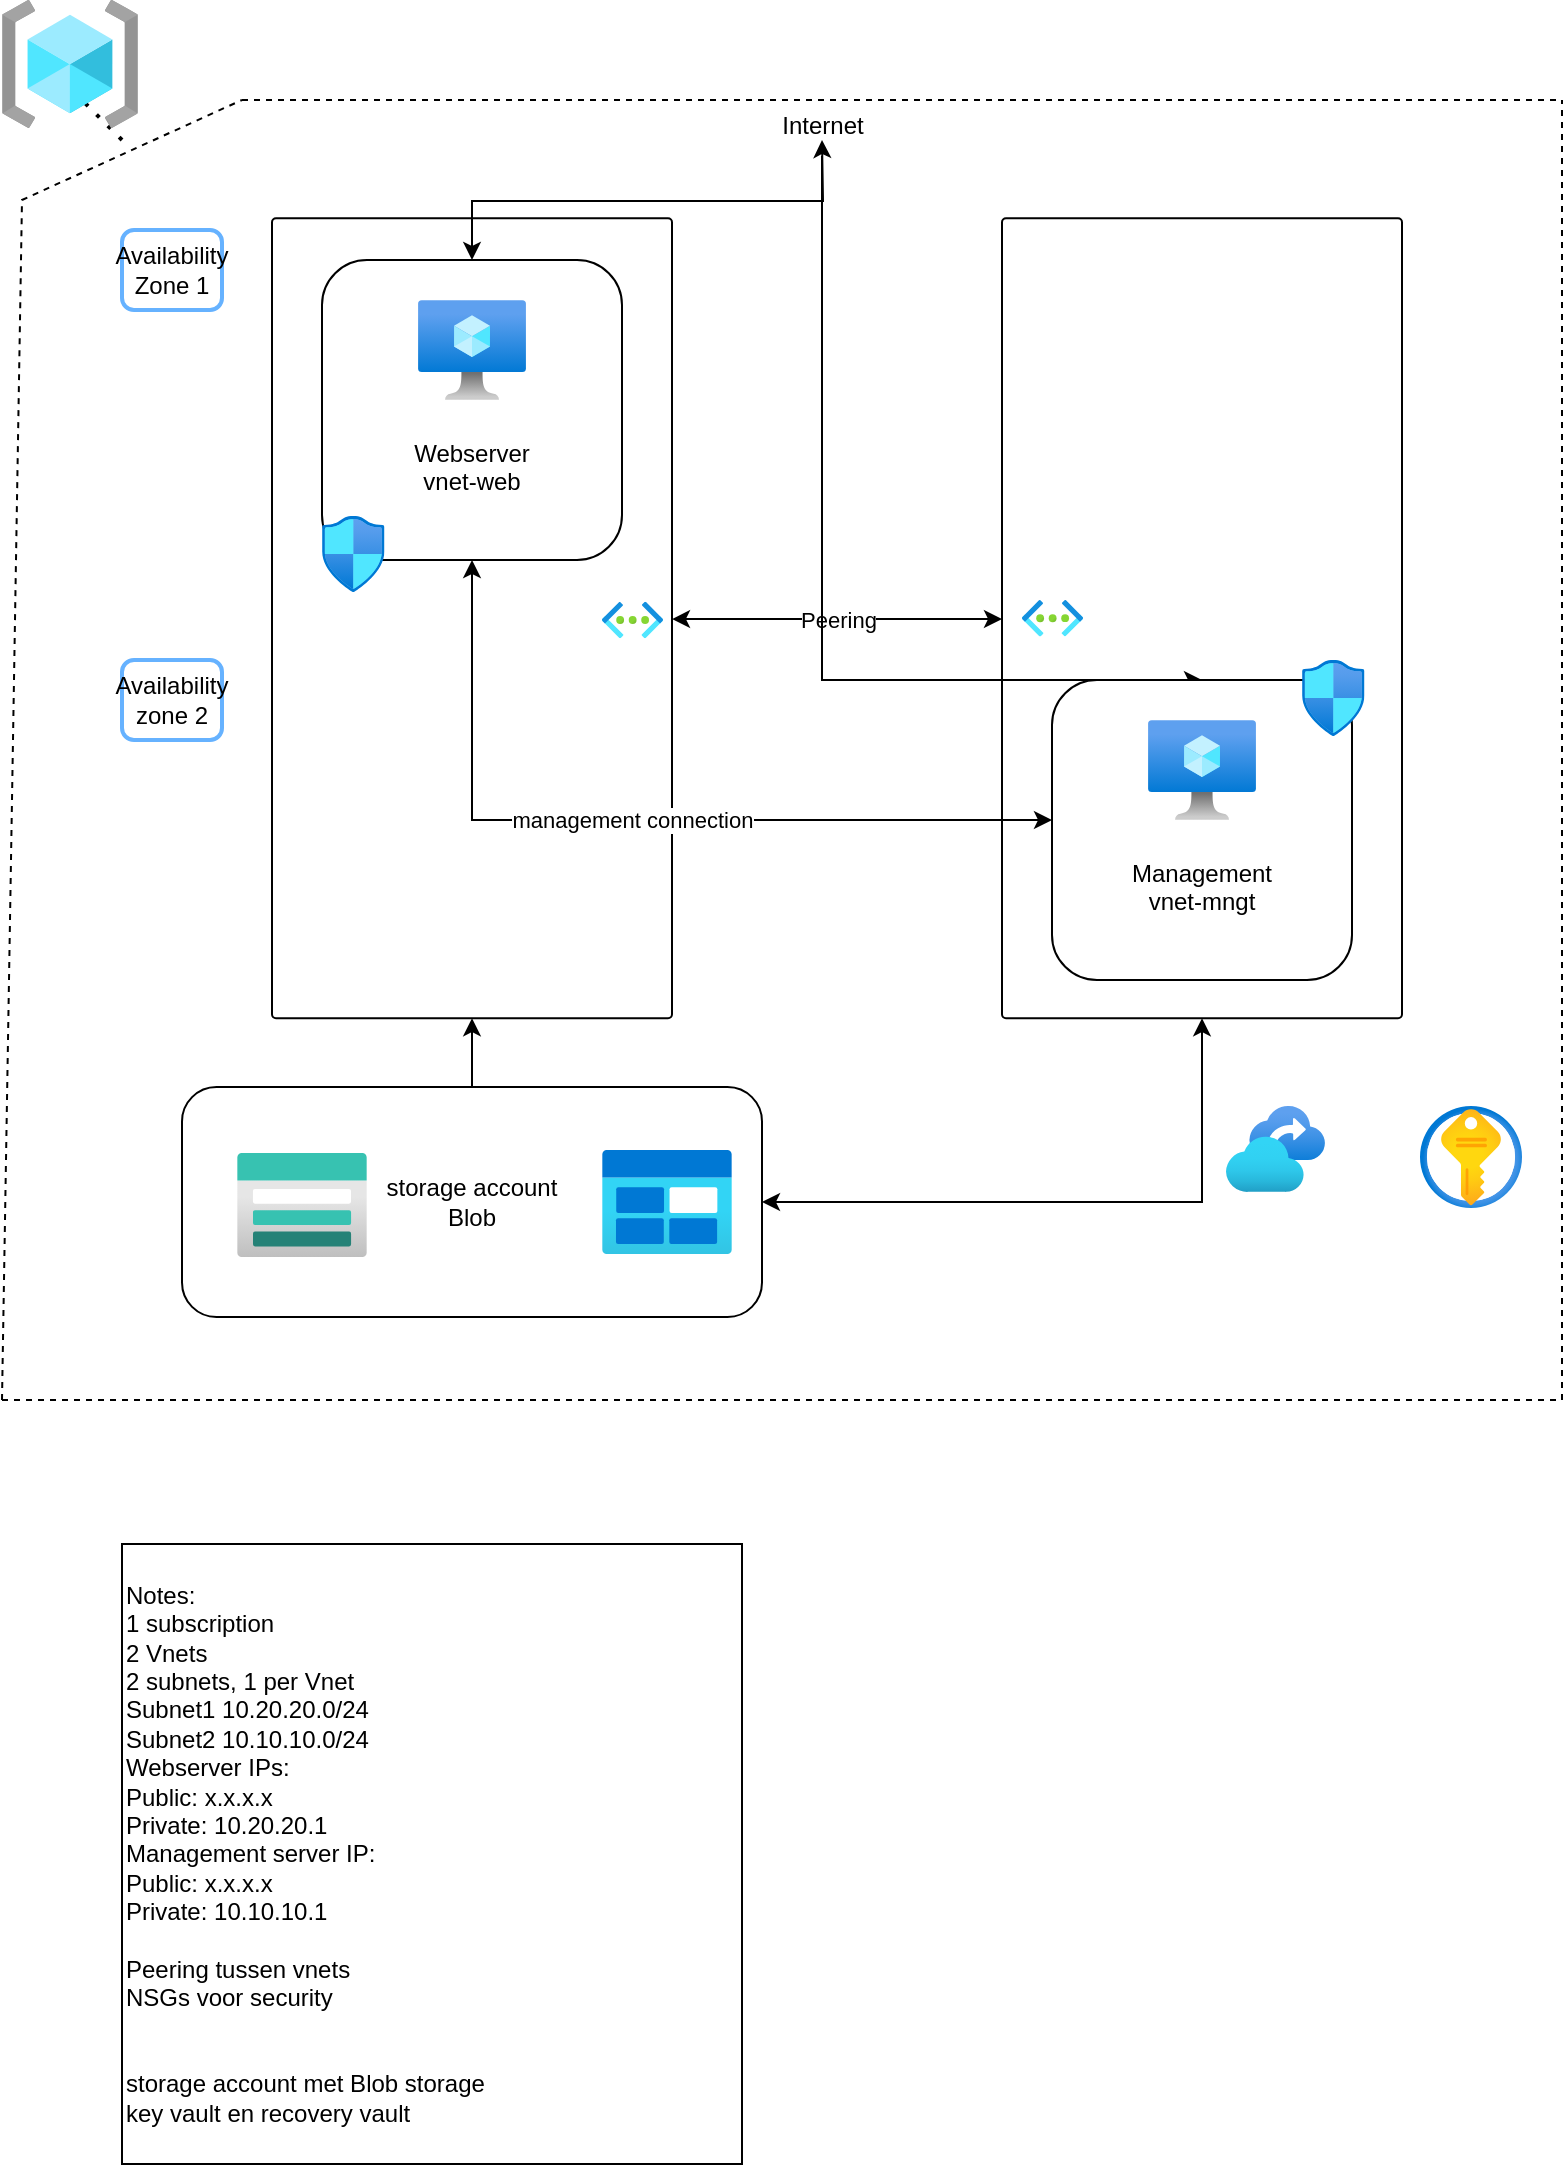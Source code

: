 <mxfile version="21.7.1" type="device">
  <diagram name="Pagina-1" id="UoyJ0l-6ss4mj00balDl">
    <mxGraphModel dx="1562" dy="822" grid="1" gridSize="10" guides="1" tooltips="1" connect="1" arrows="1" fold="1" page="1" pageScale="1" pageWidth="827" pageHeight="1169" math="0" shadow="0">
      <root>
        <mxCell id="0" />
        <mxCell id="1" parent="0" />
        <mxCell id="KK85A-Czj-PDCO1rTAJK-1" value="" style="endArrow=none;dashed=1;html=1;rounded=0;" parent="1" edge="1">
          <mxGeometry width="50" height="50" relative="1" as="geometry">
            <mxPoint x="20" y="710" as="sourcePoint" />
            <mxPoint x="140" y="60" as="targetPoint" />
            <Array as="points">
              <mxPoint x="30" y="110" />
            </Array>
          </mxGeometry>
        </mxCell>
        <mxCell id="KK85A-Czj-PDCO1rTAJK-2" value="" style="endArrow=none;dashed=1;html=1;rounded=0;" parent="1" edge="1">
          <mxGeometry width="50" height="50" relative="1" as="geometry">
            <mxPoint x="20" y="710" as="sourcePoint" />
            <mxPoint x="800" y="60" as="targetPoint" />
            <Array as="points">
              <mxPoint x="800" y="710" />
            </Array>
          </mxGeometry>
        </mxCell>
        <mxCell id="KK85A-Czj-PDCO1rTAJK-3" value="" style="endArrow=none;dashed=1;html=1;rounded=0;" parent="1" edge="1">
          <mxGeometry width="50" height="50" relative="1" as="geometry">
            <mxPoint x="140" y="60" as="sourcePoint" />
            <mxPoint x="800" y="60" as="targetPoint" />
            <Array as="points">
              <mxPoint x="380" y="60" />
            </Array>
          </mxGeometry>
        </mxCell>
        <mxCell id="KK85A-Czj-PDCO1rTAJK-6" value="Vnet1" style="rounded=1;whiteSpace=wrap;html=1;fillColor=#FFFFFF;strokeColor=#000000;gradientColor=none;arcSize=1;fontColor=#FFFFFF;" parent="1" vertex="1">
          <mxGeometry x="155" y="119.11" width="200" height="400" as="geometry" />
        </mxCell>
        <mxCell id="KK85A-Czj-PDCO1rTAJK-10" value="Peering" style="edgeStyle=orthogonalEdgeStyle;rounded=0;orthogonalLoop=1;jettySize=auto;html=1;exitX=0;exitY=0.5;exitDx=0;exitDy=0;entryX=1;entryY=0.5;entryDx=0;entryDy=0;endArrow=classic;endFill=1;startArrow=classic;startFill=1;strokeColor=#000000;" parent="1" edge="1">
          <mxGeometry relative="1" as="geometry">
            <mxPoint x="520" y="319.51" as="sourcePoint" />
            <mxPoint x="355" y="319.51" as="targetPoint" />
            <Array as="points">
              <mxPoint x="412.25" y="319.51" />
              <mxPoint x="412.25" y="319.51" />
            </Array>
          </mxGeometry>
        </mxCell>
        <mxCell id="KK85A-Czj-PDCO1rTAJK-7" value="Vnet2" style="rounded=1;whiteSpace=wrap;html=1;fillColor=#FFFFFF;arcSize=1;fontColor=#FFFFFF;" parent="1" vertex="1">
          <mxGeometry x="520" y="119.11" width="200" height="400" as="geometry" />
        </mxCell>
        <mxCell id="KK85A-Czj-PDCO1rTAJK-34" value="" style="edgeStyle=orthogonalEdgeStyle;rounded=0;orthogonalLoop=1;jettySize=auto;html=1;" parent="1" source="KK85A-Czj-PDCO1rTAJK-8" target="KK85A-Czj-PDCO1rTAJK-6" edge="1">
          <mxGeometry relative="1" as="geometry" />
        </mxCell>
        <mxCell id="KK85A-Czj-PDCO1rTAJK-35" style="edgeStyle=orthogonalEdgeStyle;rounded=0;orthogonalLoop=1;jettySize=auto;html=1;entryX=0.5;entryY=1;entryDx=0;entryDy=0;startArrow=classic;startFill=1;" parent="1" source="KK85A-Czj-PDCO1rTAJK-8" target="KK85A-Czj-PDCO1rTAJK-7" edge="1">
          <mxGeometry relative="1" as="geometry" />
        </mxCell>
        <mxCell id="KK85A-Czj-PDCO1rTAJK-8" value="storage account&lt;br&gt;Blob" style="rounded=1;whiteSpace=wrap;html=1;" parent="1" vertex="1">
          <mxGeometry x="110" y="553.5" width="290" height="115" as="geometry" />
        </mxCell>
        <mxCell id="KK85A-Czj-PDCO1rTAJK-30" value="management connection" style="edgeStyle=orthogonalEdgeStyle;rounded=0;orthogonalLoop=1;jettySize=auto;html=1;startArrow=classic;startFill=1;" parent="1" source="KK85A-Czj-PDCO1rTAJK-13" target="KK85A-Czj-PDCO1rTAJK-14" edge="1">
          <mxGeometry relative="1" as="geometry">
            <Array as="points">
              <mxPoint x="255" y="420" />
            </Array>
          </mxGeometry>
        </mxCell>
        <mxCell id="KK85A-Czj-PDCO1rTAJK-37" value="" style="edgeStyle=orthogonalEdgeStyle;rounded=0;orthogonalLoop=1;jettySize=auto;html=1;exitX=0.5;exitY=0;exitDx=0;exitDy=0;startArrow=classic;startFill=1;" parent="1" source="KK85A-Czj-PDCO1rTAJK-13" edge="1">
          <mxGeometry relative="1" as="geometry">
            <mxPoint x="430" y="80" as="targetPoint" />
          </mxGeometry>
        </mxCell>
        <mxCell id="KK85A-Czj-PDCO1rTAJK-13" value="&lt;br&gt;&lt;br&gt;&lt;br&gt;&lt;br&gt;Webserver&lt;br&gt;vnet-web" style="rounded=1;whiteSpace=wrap;html=1;" parent="1" vertex="1">
          <mxGeometry x="180" y="140" width="150" height="150" as="geometry" />
        </mxCell>
        <mxCell id="KK85A-Czj-PDCO1rTAJK-41" style="edgeStyle=orthogonalEdgeStyle;rounded=0;orthogonalLoop=1;jettySize=auto;html=1;exitX=0.5;exitY=0;exitDx=0;exitDy=0;startArrow=classic;startFill=1;endArrow=none;endFill=0;" parent="1" source="KK85A-Czj-PDCO1rTAJK-14" target="KK85A-Czj-PDCO1rTAJK-38" edge="1">
          <mxGeometry relative="1" as="geometry">
            <Array as="points">
              <mxPoint x="430" y="350" />
            </Array>
          </mxGeometry>
        </mxCell>
        <mxCell id="KK85A-Czj-PDCO1rTAJK-14" value="&lt;br&gt;&lt;br&gt;&lt;br&gt;&lt;br&gt;Management&lt;br&gt;vnet-mngt" style="rounded=1;whiteSpace=wrap;html=1;" parent="1" vertex="1">
          <mxGeometry x="545" y="350" width="150" height="150" as="geometry" />
        </mxCell>
        <mxCell id="KK85A-Czj-PDCO1rTAJK-15" value="Notes:&lt;br&gt;1 subscription&lt;br&gt;2 Vnets&lt;br&gt;2 subnets, 1 per Vnet&lt;br&gt;Subnet1 10.20.20.0/24&amp;nbsp;&lt;br&gt;Subnet2 10.10.10.0/24&amp;nbsp;&lt;br&gt;Webserver IPs:&lt;br&gt;Public: x.x.x.x&amp;nbsp;&lt;br&gt;Private: 10.20.20.1&lt;br&gt;Management server IP:&lt;br&gt;Public: x.x.x.x&lt;br&gt;Private: 10.10.10.1&lt;br&gt;&lt;br&gt;Peering tussen vnets&lt;br&gt;NSGs voor security&lt;br&gt;&lt;br&gt;&lt;br&gt;storage account met Blob storage&lt;br&gt;key vault en recovery vault&lt;br&gt;" style="whiteSpace=wrap;html=1;aspect=fixed;align=left;" parent="1" vertex="1">
          <mxGeometry x="80" y="782" width="310" height="310" as="geometry" />
        </mxCell>
        <mxCell id="KK85A-Czj-PDCO1rTAJK-18" value="" style="image;aspect=fixed;html=1;points=[];align=center;fontSize=12;image=img/lib/azure2/compute/Virtual_Machine.svg;" parent="1" vertex="1">
          <mxGeometry x="593.05" y="370" width="53.91" height="50" as="geometry" />
        </mxCell>
        <mxCell id="KK85A-Czj-PDCO1rTAJK-19" value="Availability Zone 1" style="rounded=1;whiteSpace=wrap;html=1;fillColor=none;strokeColor=#66B2FF;strokeWidth=2;collapsible=1;" parent="1" vertex="1" collapsed="1">
          <mxGeometry x="80" y="125" width="50" height="40" as="geometry">
            <mxRectangle x="80" y="125" width="700" height="180" as="alternateBounds" />
          </mxGeometry>
        </mxCell>
        <mxCell id="KK85A-Czj-PDCO1rTAJK-20" value="Availability zone 2" style="rounded=1;whiteSpace=wrap;html=1;fillColor=none;strokeColor=#66B2FF;strokeWidth=2;backgroundOutline=0;collapsible=1;" parent="1" vertex="1" collapsed="1">
          <mxGeometry x="80" y="340" width="50" height="40" as="geometry">
            <mxRectangle x="80" y="340" width="700" height="170" as="alternateBounds" />
          </mxGeometry>
        </mxCell>
        <mxCell id="KK85A-Czj-PDCO1rTAJK-16" value="" style="image;aspect=fixed;html=1;points=[];align=center;fontSize=12;image=img/lib/azure2/compute/Virtual_Machine.svg;" parent="1" vertex="1">
          <mxGeometry x="228.05" y="160" width="53.91" height="50" as="geometry" />
        </mxCell>
        <mxCell id="KK85A-Czj-PDCO1rTAJK-21" value="" style="endArrow=none;dashed=1;html=1;dashPattern=1 3;strokeWidth=2;rounded=0;" parent="1" edge="1">
          <mxGeometry width="50" height="50" relative="1" as="geometry">
            <mxPoint x="80" y="80" as="sourcePoint" />
            <mxPoint x="40" y="40" as="targetPoint" />
          </mxGeometry>
        </mxCell>
        <mxCell id="KK85A-Czj-PDCO1rTAJK-24" value="" style="image;aspect=fixed;html=1;points=[];align=center;fontSize=12;image=img/lib/azure2/networking/Virtual_Networks.svg;" parent="1" vertex="1">
          <mxGeometry x="320" y="310.9" width="30.5" height="18.21" as="geometry" />
        </mxCell>
        <mxCell id="KK85A-Czj-PDCO1rTAJK-25" value="" style="image;aspect=fixed;html=1;points=[];align=center;fontSize=12;image=img/lib/azure2/networking/Virtual_Networks.svg;" parent="1" vertex="1">
          <mxGeometry x="530" y="310.01" width="30.5" height="18.21" as="geometry" />
        </mxCell>
        <mxCell id="KK85A-Czj-PDCO1rTAJK-26" value="" style="image;aspect=fixed;html=1;points=[];align=center;fontSize=12;image=img/lib/azure2/storage/Storage_Accounts.svg;" parent="1" vertex="1">
          <mxGeometry x="137.5" y="586.5" width="65" height="52" as="geometry" />
        </mxCell>
        <mxCell id="KK85A-Czj-PDCO1rTAJK-27" value="" style="image;aspect=fixed;html=1;points=[];align=center;fontSize=12;image=img/lib/azure2/general/Blob_Block.svg;" parent="1" vertex="1">
          <mxGeometry x="320" y="585" width="65" height="52" as="geometry" />
        </mxCell>
        <mxCell id="KK85A-Czj-PDCO1rTAJK-31" value="" style="image;aspect=fixed;html=1;points=[];align=center;fontSize=12;image=img/lib/azure2/security/Key_Vaults.svg;" parent="1" vertex="1">
          <mxGeometry x="729" y="563" width="51" height="51" as="geometry" />
        </mxCell>
        <mxCell id="KK85A-Czj-PDCO1rTAJK-32" value="" style="image;aspect=fixed;html=1;points=[];align=center;fontSize=12;image=img/lib/azure2/networking/Network_Security_Groups.svg;" parent="1" vertex="1">
          <mxGeometry x="180" y="268" width="31.29" height="38" as="geometry" />
        </mxCell>
        <mxCell id="KK85A-Czj-PDCO1rTAJK-33" value="" style="image;aspect=fixed;html=1;points=[];align=center;fontSize=12;image=img/lib/azure2/networking/Network_Security_Groups.svg;" parent="1" vertex="1">
          <mxGeometry x="670" y="340" width="31.29" height="38" as="geometry" />
        </mxCell>
        <mxCell id="KK85A-Czj-PDCO1rTAJK-36" value="" style="image;aspect=fixed;html=1;points=[];align=center;fontSize=12;image=img/lib/azure2/storage/Recovery_Services_Vaults.svg;" parent="1" vertex="1">
          <mxGeometry x="632" y="563" width="49.45" height="43" as="geometry" />
        </mxCell>
        <mxCell id="KK85A-Czj-PDCO1rTAJK-38" value="Internet" style="text;html=1;align=center;verticalAlign=middle;resizable=0;points=[];autosize=1;strokeColor=none;fillColor=none;" parent="1" vertex="1">
          <mxGeometry x="400" y="58" width="60" height="30" as="geometry" />
        </mxCell>
        <mxCell id="9iQpBhtz6SzkbI5DMBgU-1" value="" style="image;aspect=fixed;html=1;points=[];align=center;fontSize=12;image=img/lib/azure2/general/Resource_Groups.svg;" parent="1" vertex="1">
          <mxGeometry x="20" y="10" width="68" height="64" as="geometry" />
        </mxCell>
      </root>
    </mxGraphModel>
  </diagram>
</mxfile>
